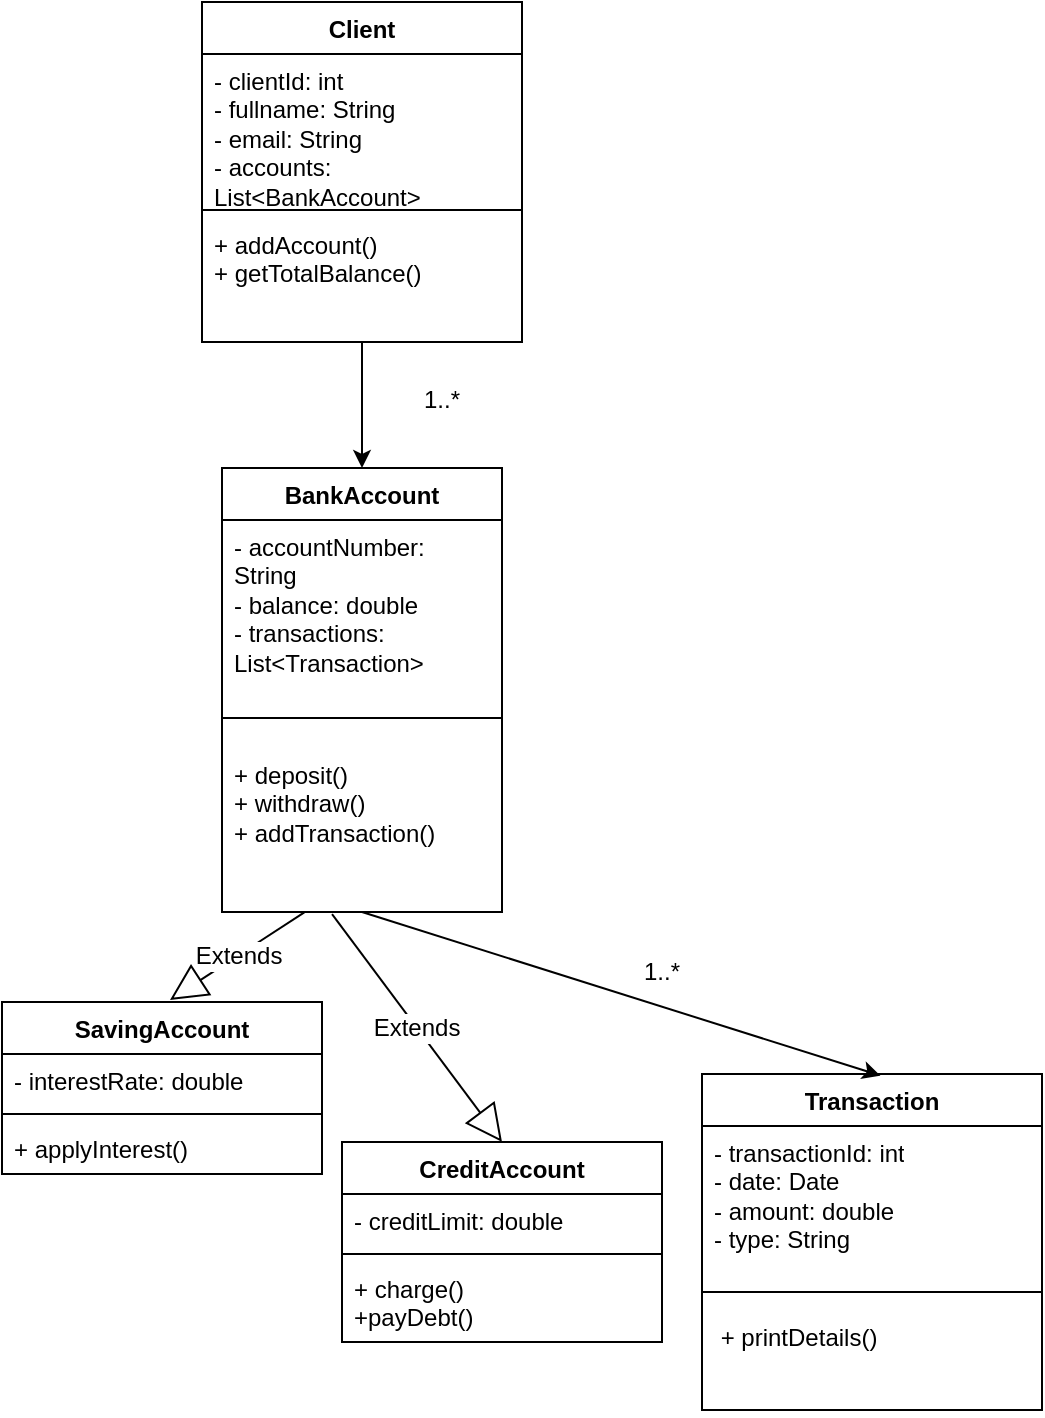 <mxfile version="28.2.7">
  <diagram name="Страница — 1" id="CW9qRDhQOmtiHrpZZjMh">
    <mxGraphModel dx="285" dy="412" grid="1" gridSize="10" guides="1" tooltips="1" connect="1" arrows="1" fold="1" page="1" pageScale="1" pageWidth="827" pageHeight="1169" math="0" shadow="0">
      <root>
        <mxCell id="0" />
        <mxCell id="1" parent="0" />
        <mxCell id="UpGnipHQFmUn0fFgcWBP-20" value="1..*" style="text;html=1;whiteSpace=wrap;strokeColor=none;fillColor=none;align=center;verticalAlign=middle;rounded=0;" parent="1" vertex="1">
          <mxGeometry x="220" y="314" width="60" height="30" as="geometry" />
        </mxCell>
        <mxCell id="67OVz78ZhZENa-oEIogz-9" style="edgeStyle=orthogonalEdgeStyle;rounded=0;orthogonalLoop=1;jettySize=auto;html=1;" parent="1" source="67OVz78ZhZENa-oEIogz-1" target="67OVz78ZhZENa-oEIogz-10" edge="1">
          <mxGeometry relative="1" as="geometry">
            <mxPoint x="210" y="340" as="targetPoint" />
          </mxGeometry>
        </mxCell>
        <mxCell id="67OVz78ZhZENa-oEIogz-1" value="Client" style="swimlane;fontStyle=1;align=center;verticalAlign=top;childLayout=stackLayout;horizontal=1;startSize=26;horizontalStack=0;resizeParent=1;resizeParentMax=0;resizeLast=0;collapsible=1;marginBottom=0;whiteSpace=wrap;html=1;" parent="1" vertex="1">
          <mxGeometry x="130" y="130" width="160" height="170" as="geometry" />
        </mxCell>
        <mxCell id="67OVz78ZhZENa-oEIogz-2" value="- clientId: int&lt;div&gt;- fullname: String&lt;/div&gt;&lt;div&gt;- email: String&lt;/div&gt;&lt;div&gt;- accounts: List&amp;lt;BankAccount&amp;gt;&lt;/div&gt;" style="text;strokeColor=none;fillColor=none;align=left;verticalAlign=top;spacingLeft=4;spacingRight=4;overflow=hidden;rotatable=0;points=[[0,0.5],[1,0.5]];portConstraint=eastwest;whiteSpace=wrap;html=1;" parent="67OVz78ZhZENa-oEIogz-1" vertex="1">
          <mxGeometry y="26" width="160" height="74" as="geometry" />
        </mxCell>
        <mxCell id="67OVz78ZhZENa-oEIogz-3" value="" style="line;strokeWidth=1;fillColor=none;align=left;verticalAlign=middle;spacingTop=-1;spacingLeft=3;spacingRight=3;rotatable=0;labelPosition=right;points=[];portConstraint=eastwest;strokeColor=inherit;" parent="67OVz78ZhZENa-oEIogz-1" vertex="1">
          <mxGeometry y="100" width="160" height="8" as="geometry" />
        </mxCell>
        <mxCell id="67OVz78ZhZENa-oEIogz-4" value="+ addAccount()&lt;div&gt;+ getTotalBalance()&lt;/div&gt;" style="text;strokeColor=none;fillColor=none;align=left;verticalAlign=top;spacingLeft=4;spacingRight=4;overflow=hidden;rotatable=0;points=[[0,0.5],[1,0.5]];portConstraint=eastwest;whiteSpace=wrap;html=1;" parent="67OVz78ZhZENa-oEIogz-1" vertex="1">
          <mxGeometry y="108" width="160" height="62" as="geometry" />
        </mxCell>
        <mxCell id="67OVz78ZhZENa-oEIogz-10" value="BankAccount" style="swimlane;fontStyle=1;align=center;verticalAlign=top;childLayout=stackLayout;horizontal=1;startSize=26;horizontalStack=0;resizeParent=1;resizeParentMax=0;resizeLast=0;collapsible=1;marginBottom=0;whiteSpace=wrap;html=1;" parent="1" vertex="1">
          <mxGeometry x="140" y="363" width="140" height="222" as="geometry" />
        </mxCell>
        <mxCell id="67OVz78ZhZENa-oEIogz-11" value="- accountNumber: String&lt;div&gt;- balance: double&lt;/div&gt;&lt;div&gt;- transactions: List&amp;lt;Transaction&amp;gt;&lt;/div&gt;" style="text;strokeColor=none;fillColor=none;align=left;verticalAlign=top;spacingLeft=4;spacingRight=4;overflow=hidden;rotatable=0;points=[[0,0.5],[1,0.5]];portConstraint=eastwest;whiteSpace=wrap;html=1;" parent="67OVz78ZhZENa-oEIogz-10" vertex="1">
          <mxGeometry y="26" width="140" height="84" as="geometry" />
        </mxCell>
        <mxCell id="67OVz78ZhZENa-oEIogz-12" value="" style="line;strokeWidth=1;fillColor=none;align=left;verticalAlign=middle;spacingTop=-1;spacingLeft=3;spacingRight=3;rotatable=0;labelPosition=right;points=[];portConstraint=eastwest;strokeColor=inherit;" parent="67OVz78ZhZENa-oEIogz-10" vertex="1">
          <mxGeometry y="110" width="140" height="30" as="geometry" />
        </mxCell>
        <mxCell id="67OVz78ZhZENa-oEIogz-13" value="+ deposit()&lt;div&gt;+ withdraw()&lt;/div&gt;&lt;div&gt;+ addTransaction()&lt;/div&gt;" style="text;strokeColor=none;fillColor=none;align=left;verticalAlign=top;spacingLeft=4;spacingRight=4;overflow=hidden;rotatable=0;points=[[0,0.5],[1,0.5]];portConstraint=eastwest;whiteSpace=wrap;html=1;" parent="67OVz78ZhZENa-oEIogz-10" vertex="1">
          <mxGeometry y="140" width="140" height="82" as="geometry" />
        </mxCell>
        <mxCell id="67OVz78ZhZENa-oEIogz-15" value="SavingAccount" style="swimlane;fontStyle=1;align=center;verticalAlign=top;childLayout=stackLayout;horizontal=1;startSize=26;horizontalStack=0;resizeParent=1;resizeParentMax=0;resizeLast=0;collapsible=1;marginBottom=0;whiteSpace=wrap;html=1;" parent="1" vertex="1">
          <mxGeometry x="30" y="630" width="160" height="86" as="geometry" />
        </mxCell>
        <mxCell id="67OVz78ZhZENa-oEIogz-16" value="- interestRate: double" style="text;strokeColor=none;fillColor=none;align=left;verticalAlign=top;spacingLeft=4;spacingRight=4;overflow=hidden;rotatable=0;points=[[0,0.5],[1,0.5]];portConstraint=eastwest;whiteSpace=wrap;html=1;" parent="67OVz78ZhZENa-oEIogz-15" vertex="1">
          <mxGeometry y="26" width="160" height="26" as="geometry" />
        </mxCell>
        <mxCell id="67OVz78ZhZENa-oEIogz-17" value="" style="line;strokeWidth=1;fillColor=none;align=left;verticalAlign=middle;spacingTop=-1;spacingLeft=3;spacingRight=3;rotatable=0;labelPosition=right;points=[];portConstraint=eastwest;strokeColor=inherit;" parent="67OVz78ZhZENa-oEIogz-15" vertex="1">
          <mxGeometry y="52" width="160" height="8" as="geometry" />
        </mxCell>
        <mxCell id="67OVz78ZhZENa-oEIogz-18" value="+ applyInterest()" style="text;strokeColor=none;fillColor=none;align=left;verticalAlign=top;spacingLeft=4;spacingRight=4;overflow=hidden;rotatable=0;points=[[0,0.5],[1,0.5]];portConstraint=eastwest;whiteSpace=wrap;html=1;" parent="67OVz78ZhZENa-oEIogz-15" vertex="1">
          <mxGeometry y="60" width="160" height="26" as="geometry" />
        </mxCell>
        <mxCell id="67OVz78ZhZENa-oEIogz-20" value="CreditAccount" style="swimlane;fontStyle=1;align=center;verticalAlign=top;childLayout=stackLayout;horizontal=1;startSize=26;horizontalStack=0;resizeParent=1;resizeParentMax=0;resizeLast=0;collapsible=1;marginBottom=0;whiteSpace=wrap;html=1;" parent="1" vertex="1">
          <mxGeometry x="200" y="700" width="160" height="100" as="geometry" />
        </mxCell>
        <mxCell id="67OVz78ZhZENa-oEIogz-21" value="- creditLimit: double" style="text;strokeColor=none;fillColor=none;align=left;verticalAlign=top;spacingLeft=4;spacingRight=4;overflow=hidden;rotatable=0;points=[[0,0.5],[1,0.5]];portConstraint=eastwest;whiteSpace=wrap;html=1;" parent="67OVz78ZhZENa-oEIogz-20" vertex="1">
          <mxGeometry y="26" width="160" height="26" as="geometry" />
        </mxCell>
        <mxCell id="67OVz78ZhZENa-oEIogz-22" value="" style="line;strokeWidth=1;fillColor=none;align=left;verticalAlign=middle;spacingTop=-1;spacingLeft=3;spacingRight=3;rotatable=0;labelPosition=right;points=[];portConstraint=eastwest;strokeColor=inherit;" parent="67OVz78ZhZENa-oEIogz-20" vertex="1">
          <mxGeometry y="52" width="160" height="8" as="geometry" />
        </mxCell>
        <mxCell id="67OVz78ZhZENa-oEIogz-23" value="+ charge()&lt;div&gt;+payDebt()&lt;/div&gt;" style="text;strokeColor=none;fillColor=none;align=left;verticalAlign=top;spacingLeft=4;spacingRight=4;overflow=hidden;rotatable=0;points=[[0,0.5],[1,0.5]];portConstraint=eastwest;whiteSpace=wrap;html=1;" parent="67OVz78ZhZENa-oEIogz-20" vertex="1">
          <mxGeometry y="60" width="160" height="40" as="geometry" />
        </mxCell>
        <mxCell id="67OVz78ZhZENa-oEIogz-25" value="1..*" style="text;html=1;whiteSpace=wrap;strokeColor=none;fillColor=none;align=center;verticalAlign=middle;rounded=0;" parent="1" vertex="1">
          <mxGeometry x="330" y="600" width="60" height="30" as="geometry" />
        </mxCell>
        <mxCell id="67OVz78ZhZENa-oEIogz-26" value="Transaction" style="swimlane;fontStyle=1;align=center;verticalAlign=top;childLayout=stackLayout;horizontal=1;startSize=26;horizontalStack=0;resizeParent=1;resizeParentMax=0;resizeLast=0;collapsible=1;marginBottom=0;whiteSpace=wrap;html=1;" parent="1" vertex="1">
          <mxGeometry x="380" y="666" width="170" height="168" as="geometry" />
        </mxCell>
        <mxCell id="67OVz78ZhZENa-oEIogz-27" value="- transactionId: int&lt;div&gt;- date: Date&lt;/div&gt;&lt;div&gt;- amount: double&amp;nbsp;&lt;/div&gt;&lt;div&gt;- type: String&lt;/div&gt;" style="text;strokeColor=none;fillColor=none;align=left;verticalAlign=top;spacingLeft=4;spacingRight=4;overflow=hidden;rotatable=0;points=[[0,0.5],[1,0.5]];portConstraint=eastwest;whiteSpace=wrap;html=1;" parent="67OVz78ZhZENa-oEIogz-26" vertex="1">
          <mxGeometry y="26" width="170" height="74" as="geometry" />
        </mxCell>
        <mxCell id="67OVz78ZhZENa-oEIogz-28" value="" style="line;strokeWidth=1;fillColor=none;align=left;verticalAlign=middle;spacingTop=-1;spacingLeft=3;spacingRight=3;rotatable=0;labelPosition=right;points=[];portConstraint=eastwest;strokeColor=inherit;" parent="67OVz78ZhZENa-oEIogz-26" vertex="1">
          <mxGeometry y="100" width="170" height="18" as="geometry" />
        </mxCell>
        <mxCell id="67OVz78ZhZENa-oEIogz-29" value="&amp;nbsp;+ printDetails()" style="text;strokeColor=none;fillColor=none;align=left;verticalAlign=top;spacingLeft=4;spacingRight=4;overflow=hidden;rotatable=0;points=[[0,0.5],[1,0.5]];portConstraint=eastwest;whiteSpace=wrap;html=1;" parent="67OVz78ZhZENa-oEIogz-26" vertex="1">
          <mxGeometry y="118" width="170" height="50" as="geometry" />
        </mxCell>
        <mxCell id="67OVz78ZhZENa-oEIogz-30" value="" style="endArrow=classic;html=1;rounded=0;exitX=0.505;exitY=0.99;exitDx=0;exitDy=0;exitPerimeter=0;entryX=0.529;entryY=0;entryDx=0;entryDy=0;entryPerimeter=0;" parent="1" edge="1">
          <mxGeometry width="50" height="50" relative="1" as="geometry">
            <mxPoint x="210" y="585" as="sourcePoint" />
            <mxPoint x="469.23" y="666.82" as="targetPoint" />
          </mxGeometry>
        </mxCell>
        <mxCell id="7fT2lbbrQk6B4_JXR7C4-1" value="Extends" style="endArrow=block;endSize=16;endFill=0;html=1;rounded=0;fontSize=12;curved=1;exitX=0.294;exitY=1.002;exitDx=0;exitDy=0;exitPerimeter=0;entryX=0.525;entryY=-0.012;entryDx=0;entryDy=0;entryPerimeter=0;" edge="1" parent="1" source="67OVz78ZhZENa-oEIogz-13" target="67OVz78ZhZENa-oEIogz-15">
          <mxGeometry width="160" relative="1" as="geometry">
            <mxPoint x="10" y="584" as="sourcePoint" />
            <mxPoint x="170" y="584" as="targetPoint" />
          </mxGeometry>
        </mxCell>
        <mxCell id="7fT2lbbrQk6B4_JXR7C4-2" value="Extends" style="endArrow=block;endSize=16;endFill=0;html=1;rounded=0;fontSize=12;curved=1;exitX=0.393;exitY=1.013;exitDx=0;exitDy=0;exitPerimeter=0;entryX=0.5;entryY=0;entryDx=0;entryDy=0;" edge="1" parent="1" source="67OVz78ZhZENa-oEIogz-13" target="67OVz78ZhZENa-oEIogz-20">
          <mxGeometry width="160" relative="1" as="geometry">
            <mxPoint x="160" y="580" as="sourcePoint" />
            <mxPoint x="320" y="580" as="targetPoint" />
          </mxGeometry>
        </mxCell>
      </root>
    </mxGraphModel>
  </diagram>
</mxfile>
